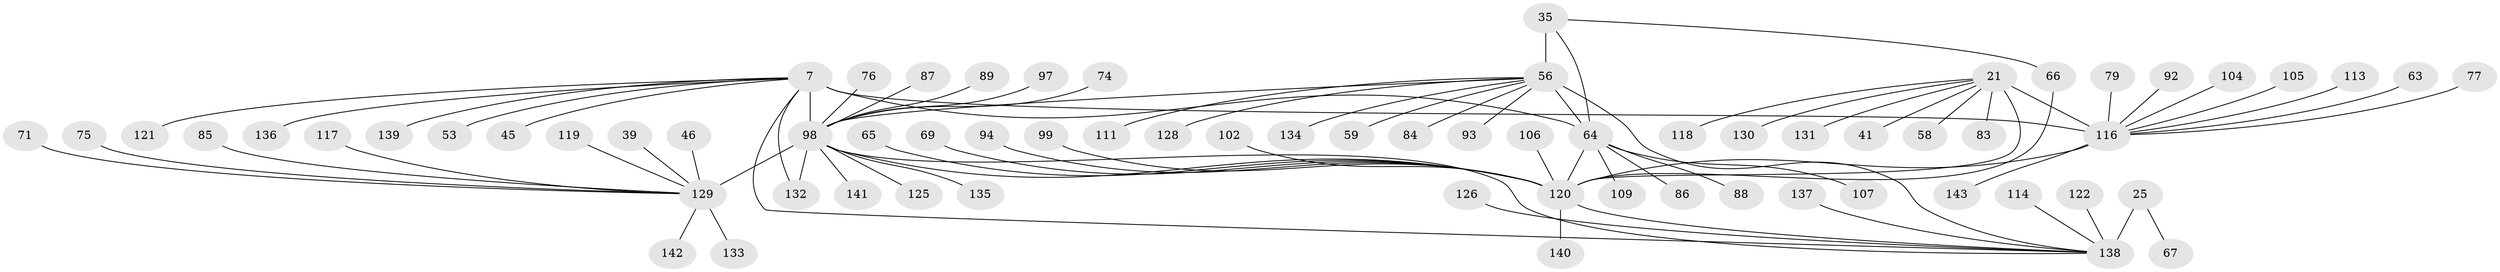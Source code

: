 // original degree distribution, {11: 0.027972027972027972, 12: 0.013986013986013986, 9: 0.055944055944055944, 8: 0.055944055944055944, 14: 0.013986013986013986, 16: 0.006993006993006993, 7: 0.02097902097902098, 10: 0.03496503496503497, 6: 0.013986013986013986, 2: 0.1048951048951049, 1: 0.6013986013986014, 3: 0.04895104895104895}
// Generated by graph-tools (version 1.1) at 2025/54/03/09/25 04:54:15]
// undirected, 71 vertices, 80 edges
graph export_dot {
graph [start="1"]
  node [color=gray90,style=filled];
  7 [super="+5+4"];
  21 [super="+20+16"];
  25 [super="+22"];
  35 [super="+29"];
  39;
  41;
  45;
  46;
  53;
  56 [super="+32+34+47+50"];
  58;
  59;
  63;
  64 [super="+33"];
  65;
  66;
  67;
  69;
  71;
  74;
  75;
  76;
  77;
  79;
  83;
  84;
  85;
  86;
  87;
  88;
  89;
  92;
  93;
  94 [super="+82"];
  97;
  98 [super="+91+72+11+44+48+52+55"];
  99;
  102;
  104;
  105;
  106;
  107;
  109 [super="+81"];
  111;
  113;
  114;
  116 [super="+73+37+61+62"];
  117;
  118;
  119;
  120 [super="+68+17+19+115+38+54"];
  121;
  122;
  125;
  126;
  128;
  129 [super="+108+14"];
  130 [super="+124"];
  131;
  132 [super="+60+96+127"];
  133;
  134;
  135;
  136;
  137;
  138 [super="+49+27+70+78+28+57+80+90+95+100+101+103+110"];
  139;
  140;
  141 [super="+123"];
  142;
  143 [super="+112"];
  7 -- 139;
  7 -- 136;
  7 -- 98 [weight=2];
  7 -- 138;
  7 -- 132;
  7 -- 45;
  7 -- 53;
  7 -- 121;
  7 -- 116 [weight=12];
  7 -- 64;
  21 -- 118;
  21 -- 131;
  21 -- 120 [weight=12];
  21 -- 116;
  21 -- 130;
  21 -- 83;
  21 -- 41;
  21 -- 58;
  25 -- 67;
  25 -- 138 [weight=10];
  35 -- 66;
  35 -- 56 [weight=6];
  35 -- 64 [weight=4];
  39 -- 129;
  46 -- 129;
  56 -- 128;
  56 -- 84;
  56 -- 59;
  56 -- 93;
  56 -- 98 [weight=3];
  56 -- 134;
  56 -- 111;
  56 -- 138;
  56 -- 64 [weight=6];
  63 -- 116;
  64 -- 107;
  64 -- 109;
  64 -- 86;
  64 -- 88;
  64 -- 120 [weight=2];
  65 -- 120;
  66 -- 120;
  69 -- 120;
  71 -- 129;
  74 -- 98;
  75 -- 129;
  76 -- 98;
  77 -- 116;
  79 -- 116;
  85 -- 129;
  87 -- 98;
  89 -- 98;
  92 -- 116;
  94 -- 120;
  97 -- 98;
  98 -- 132 [weight=2];
  98 -- 135;
  98 -- 141;
  98 -- 120 [weight=2];
  98 -- 125;
  98 -- 138;
  98 -- 129 [weight=12];
  99 -- 120;
  102 -- 120;
  104 -- 116;
  105 -- 116;
  106 -- 120;
  113 -- 116;
  114 -- 138;
  116 -- 120 [weight=2];
  116 -- 143;
  117 -- 129;
  119 -- 129;
  120 -- 138 [weight=2];
  120 -- 140;
  122 -- 138;
  126 -- 138;
  129 -- 133;
  129 -- 142;
  137 -- 138;
}
